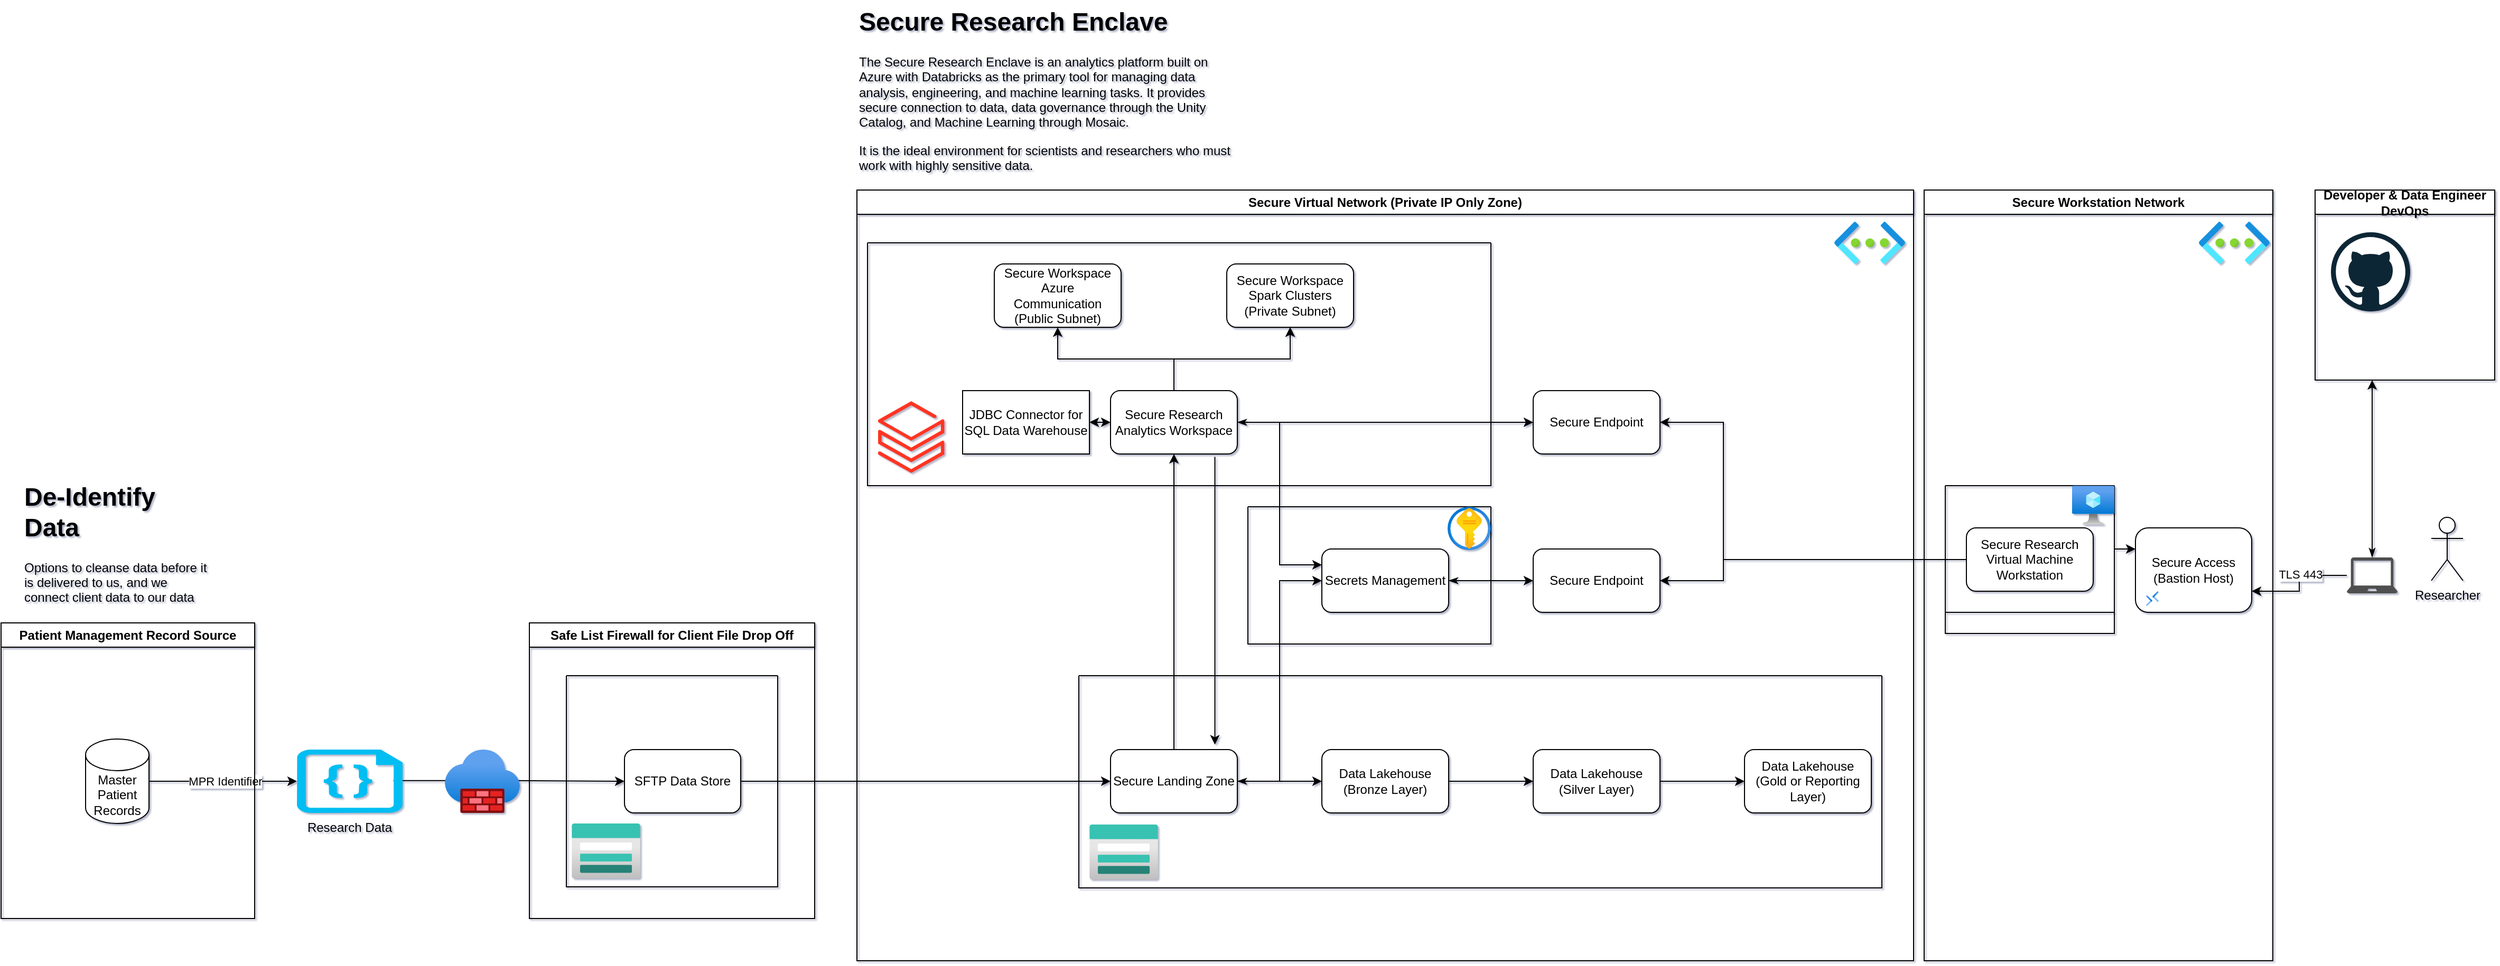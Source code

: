 <mxfile version="24.6.4" type="device">
  <diagram name="High-level Conceptual Architecture" id="-0Gru02Tls5q5714_EgE">
    <mxGraphModel dx="2937" dy="1911" grid="1" gridSize="10" guides="1" tooltips="1" connect="1" arrows="1" fold="1" page="0" pageScale="1" pageWidth="1100" pageHeight="850" math="0" shadow="1">
      <root>
        <mxCell id="0" />
        <mxCell id="1" parent="0" />
        <mxCell id="zwI30P8EwDaKmS_BEVi4-18" value="" style="edgeStyle=orthogonalEdgeStyle;rounded=0;orthogonalLoop=1;jettySize=auto;html=1;exitX=0.913;exitY=0.49;exitDx=0;exitDy=0;exitPerimeter=0;" parent="1" source="zwI30P8EwDaKmS_BEVi4-15" target="zwI30P8EwDaKmS_BEVi4-17" edge="1">
          <mxGeometry relative="1" as="geometry">
            <mxPoint x="-1110" y="-300.0" as="sourcePoint" />
          </mxGeometry>
        </mxCell>
        <mxCell id="zwI30P8EwDaKmS_BEVi4-15" value="Research Data" style="rounded=1;whiteSpace=wrap;html=1;verticalLabelPosition=bottom;verticalAlign=top;strokeColor=none;fillColor=#00BEF2;shape=mxgraph.azure.code_file;pointerEvents=1;" parent="1" vertex="1">
          <mxGeometry x="-1350" y="-330" width="100" height="60" as="geometry" />
        </mxCell>
        <mxCell id="KxjeUoDXZtToANiWjhU_-1" style="edgeStyle=orthogonalEdgeStyle;rounded=0;orthogonalLoop=1;jettySize=auto;html=1;" parent="1" source="zwI30P8EwDaKmS_BEVi4-17" target="zwI30P8EwDaKmS_BEVi4-21" edge="1">
          <mxGeometry relative="1" as="geometry" />
        </mxCell>
        <mxCell id="zwI30P8EwDaKmS_BEVi4-17" value="SFTP Data Store" style="rounded=1;whiteSpace=wrap;html=1;" parent="1" vertex="1">
          <mxGeometry x="-1040" y="-330" width="110" height="60" as="geometry" />
        </mxCell>
        <mxCell id="zwI30P8EwDaKmS_BEVi4-24" value="" style="edgeStyle=orthogonalEdgeStyle;rounded=0;orthogonalLoop=1;jettySize=auto;html=1;" parent="1" source="zwI30P8EwDaKmS_BEVi4-21" target="zwI30P8EwDaKmS_BEVi4-23" edge="1">
          <mxGeometry relative="1" as="geometry" />
        </mxCell>
        <mxCell id="zwI30P8EwDaKmS_BEVi4-35" value="" style="edgeStyle=orthogonalEdgeStyle;rounded=0;orthogonalLoop=1;jettySize=auto;html=1;" parent="1" source="zwI30P8EwDaKmS_BEVi4-21" target="zwI30P8EwDaKmS_BEVi4-34" edge="1">
          <mxGeometry relative="1" as="geometry" />
        </mxCell>
        <mxCell id="zwI30P8EwDaKmS_BEVi4-46" style="edgeStyle=orthogonalEdgeStyle;rounded=0;orthogonalLoop=1;jettySize=auto;html=1;entryX=0;entryY=0.5;entryDx=0;entryDy=0;startArrow=classicThin;startFill=1;" parent="1" source="zwI30P8EwDaKmS_BEVi4-21" target="zwI30P8EwDaKmS_BEVi4-44" edge="1">
          <mxGeometry relative="1" as="geometry" />
        </mxCell>
        <mxCell id="zwI30P8EwDaKmS_BEVi4-21" value="Secure Landing Zone" style="whiteSpace=wrap;html=1;rounded=1;" parent="1" vertex="1">
          <mxGeometry x="-580" y="-330" width="120" height="60" as="geometry" />
        </mxCell>
        <mxCell id="zwI30P8EwDaKmS_BEVi4-26" value="" style="edgeStyle=orthogonalEdgeStyle;rounded=0;orthogonalLoop=1;jettySize=auto;html=1;" parent="1" source="zwI30P8EwDaKmS_BEVi4-23" target="zwI30P8EwDaKmS_BEVi4-25" edge="1">
          <mxGeometry relative="1" as="geometry" />
        </mxCell>
        <mxCell id="zwI30P8EwDaKmS_BEVi4-23" value="Data Lakehouse (Bronze Layer)" style="whiteSpace=wrap;html=1;rounded=1;" parent="1" vertex="1">
          <mxGeometry x="-380" y="-330" width="120" height="60" as="geometry" />
        </mxCell>
        <mxCell id="zwI30P8EwDaKmS_BEVi4-28" value="" style="edgeStyle=orthogonalEdgeStyle;rounded=0;orthogonalLoop=1;jettySize=auto;html=1;" parent="1" source="zwI30P8EwDaKmS_BEVi4-25" target="zwI30P8EwDaKmS_BEVi4-27" edge="1">
          <mxGeometry relative="1" as="geometry" />
        </mxCell>
        <mxCell id="zwI30P8EwDaKmS_BEVi4-25" value="Data Lakehouse (Silver Layer)" style="whiteSpace=wrap;html=1;rounded=1;" parent="1" vertex="1">
          <mxGeometry x="-180" y="-330" width="120" height="60" as="geometry" />
        </mxCell>
        <mxCell id="zwI30P8EwDaKmS_BEVi4-27" value="Data Lakehouse (Gold or Reporting Layer)" style="whiteSpace=wrap;html=1;rounded=1;" parent="1" vertex="1">
          <mxGeometry x="20" y="-330" width="120" height="60" as="geometry" />
        </mxCell>
        <mxCell id="zwI30P8EwDaKmS_BEVi4-38" value="" style="edgeStyle=orthogonalEdgeStyle;rounded=0;orthogonalLoop=1;jettySize=auto;html=1;" parent="1" source="zwI30P8EwDaKmS_BEVi4-34" target="zwI30P8EwDaKmS_BEVi4-37" edge="1">
          <mxGeometry relative="1" as="geometry" />
        </mxCell>
        <mxCell id="zwI30P8EwDaKmS_BEVi4-39" value="" style="edgeStyle=orthogonalEdgeStyle;rounded=0;orthogonalLoop=1;jettySize=auto;html=1;" parent="1" source="zwI30P8EwDaKmS_BEVi4-34" target="zwI30P8EwDaKmS_BEVi4-37" edge="1">
          <mxGeometry relative="1" as="geometry" />
        </mxCell>
        <mxCell id="zwI30P8EwDaKmS_BEVi4-41" value="" style="edgeStyle=orthogonalEdgeStyle;rounded=0;orthogonalLoop=1;jettySize=auto;html=1;" parent="1" source="zwI30P8EwDaKmS_BEVi4-34" target="zwI30P8EwDaKmS_BEVi4-40" edge="1">
          <mxGeometry relative="1" as="geometry" />
        </mxCell>
        <mxCell id="zwI30P8EwDaKmS_BEVi4-45" style="edgeStyle=orthogonalEdgeStyle;rounded=0;orthogonalLoop=1;jettySize=auto;html=1;entryX=0;entryY=0.25;entryDx=0;entryDy=0;startArrow=classicThin;startFill=1;" parent="1" source="zwI30P8EwDaKmS_BEVi4-34" target="zwI30P8EwDaKmS_BEVi4-44" edge="1">
          <mxGeometry relative="1" as="geometry" />
        </mxCell>
        <mxCell id="zwI30P8EwDaKmS_BEVi4-54" value="" style="edgeStyle=orthogonalEdgeStyle;rounded=0;orthogonalLoop=1;jettySize=auto;html=1;" parent="1" source="zwI30P8EwDaKmS_BEVi4-34" target="zwI30P8EwDaKmS_BEVi4-53" edge="1">
          <mxGeometry relative="1" as="geometry" />
        </mxCell>
        <mxCell id="zwI30P8EwDaKmS_BEVi4-34" value="Secure Research Analytics Workspace" style="whiteSpace=wrap;html=1;rounded=1;" parent="1" vertex="1">
          <mxGeometry x="-580" y="-670" width="120" height="60" as="geometry" />
        </mxCell>
        <mxCell id="zwI30P8EwDaKmS_BEVi4-77" style="edgeStyle=orthogonalEdgeStyle;rounded=0;orthogonalLoop=1;jettySize=auto;html=1;entryX=1;entryY=0.5;entryDx=0;entryDy=0;" parent="1" source="zwI30P8EwDaKmS_BEVi4-36" target="zwI30P8EwDaKmS_BEVi4-53" edge="1">
          <mxGeometry relative="1" as="geometry">
            <Array as="points">
              <mxPoint y="-510" />
              <mxPoint y="-640" />
            </Array>
          </mxGeometry>
        </mxCell>
        <mxCell id="zwI30P8EwDaKmS_BEVi4-78" style="edgeStyle=orthogonalEdgeStyle;rounded=0;orthogonalLoop=1;jettySize=auto;html=1;entryX=1;entryY=0.5;entryDx=0;entryDy=0;" parent="1" source="zwI30P8EwDaKmS_BEVi4-36" target="zwI30P8EwDaKmS_BEVi4-51" edge="1">
          <mxGeometry relative="1" as="geometry">
            <Array as="points">
              <mxPoint y="-510" />
              <mxPoint y="-490" />
            </Array>
          </mxGeometry>
        </mxCell>
        <mxCell id="zwI30P8EwDaKmS_BEVi4-85" style="edgeStyle=orthogonalEdgeStyle;rounded=0;orthogonalLoop=1;jettySize=auto;html=1;exitX=0;exitY=0.5;exitDx=0;exitDy=0;entryX=0;entryY=0.25;entryDx=0;entryDy=0;" parent="1" source="zwI30P8EwDaKmS_BEVi4-36" target="zwI30P8EwDaKmS_BEVi4-50" edge="1">
          <mxGeometry relative="1" as="geometry">
            <mxPoint x="380" y="-470" as="targetPoint" />
          </mxGeometry>
        </mxCell>
        <mxCell id="zwI30P8EwDaKmS_BEVi4-36" value="Secure Research Virtual Machine Workstation" style="rounded=1;whiteSpace=wrap;html=1;" parent="1" vertex="1">
          <mxGeometry x="230" y="-540" width="120" height="60" as="geometry" />
        </mxCell>
        <mxCell id="zwI30P8EwDaKmS_BEVi4-52" value="" style="edgeStyle=orthogonalEdgeStyle;rounded=0;orthogonalLoop=1;jettySize=auto;html=1;startArrow=classicThin;startFill=1;" parent="1" source="zwI30P8EwDaKmS_BEVi4-44" target="zwI30P8EwDaKmS_BEVi4-51" edge="1">
          <mxGeometry relative="1" as="geometry" />
        </mxCell>
        <mxCell id="zwI30P8EwDaKmS_BEVi4-44" value="Secrets Management" style="rounded=1;whiteSpace=wrap;html=1;" parent="1" vertex="1">
          <mxGeometry x="-380" y="-520" width="120" height="60" as="geometry" />
        </mxCell>
        <mxCell id="zwI30P8EwDaKmS_BEVi4-47" value="Researcher" style="shape=umlActor;verticalLabelPosition=bottom;verticalAlign=top;html=1;outlineConnect=0;" parent="1" vertex="1">
          <mxGeometry x="670" y="-550" width="30" height="60" as="geometry" />
        </mxCell>
        <mxCell id="zwI30P8EwDaKmS_BEVi4-50" value="Secure Access (Bastion Host)" style="rounded=1;whiteSpace=wrap;html=1;" parent="1" vertex="1">
          <mxGeometry x="390" y="-540" width="110" height="80" as="geometry" />
        </mxCell>
        <mxCell id="zwI30P8EwDaKmS_BEVi4-51" value="Secure Endpoint" style="whiteSpace=wrap;html=1;rounded=1;" parent="1" vertex="1">
          <mxGeometry x="-180" y="-520" width="120" height="60" as="geometry" />
        </mxCell>
        <mxCell id="zwI30P8EwDaKmS_BEVi4-53" value="Secure Endpoint" style="whiteSpace=wrap;html=1;rounded=1;" parent="1" vertex="1">
          <mxGeometry x="-180" y="-670" width="120" height="60" as="geometry" />
        </mxCell>
        <mxCell id="zwI30P8EwDaKmS_BEVi4-56" style="edgeStyle=orthogonalEdgeStyle;rounded=0;orthogonalLoop=1;jettySize=auto;html=1;entryX=0.823;entryY=-0.079;entryDx=0;entryDy=0;entryPerimeter=0;exitX=0.823;exitY=1.046;exitDx=0;exitDy=0;exitPerimeter=0;" parent="1" source="zwI30P8EwDaKmS_BEVi4-34" target="zwI30P8EwDaKmS_BEVi4-21" edge="1">
          <mxGeometry relative="1" as="geometry" />
        </mxCell>
        <mxCell id="zwI30P8EwDaKmS_BEVi4-57" value="" style="swimlane;startSize=0;" parent="1" vertex="1">
          <mxGeometry x="-610" y="-400" width="760" height="201" as="geometry" />
        </mxCell>
        <mxCell id="zwI30P8EwDaKmS_BEVi4-58" value="" style="image;aspect=fixed;html=1;points=[];align=center;fontSize=12;image=img/lib/azure2/storage/Storage_Accounts.svg;" parent="zwI30P8EwDaKmS_BEVi4-57" vertex="1">
          <mxGeometry x="10" y="141" width="65" height="52" as="geometry" />
        </mxCell>
        <mxCell id="zwI30P8EwDaKmS_BEVi4-65" value="" style="swimlane;startSize=0;" parent="1" vertex="1">
          <mxGeometry x="-810" y="-810" width="590" height="230" as="geometry" />
        </mxCell>
        <mxCell id="zwI30P8EwDaKmS_BEVi4-66" value="" style="image;aspect=fixed;html=1;points=[];align=center;fontSize=12;image=img/lib/azure2/analytics/Azure_Databricks.svg;" parent="zwI30P8EwDaKmS_BEVi4-65" vertex="1">
          <mxGeometry x="10" y="150" width="62.8" height="68" as="geometry" />
        </mxCell>
        <mxCell id="zwI30P8EwDaKmS_BEVi4-67" value="" style="swimlane;startSize=0;" parent="1" vertex="1">
          <mxGeometry x="-450" y="-560" width="230" height="130" as="geometry" />
        </mxCell>
        <mxCell id="zwI30P8EwDaKmS_BEVi4-69" value="" style="image;aspect=fixed;html=1;points=[];align=center;fontSize=12;image=img/lib/azure2/security/Key_Vaults.svg;" parent="zwI30P8EwDaKmS_BEVi4-67" vertex="1">
          <mxGeometry x="189" width="41" height="41" as="geometry" />
        </mxCell>
        <mxCell id="zwI30P8EwDaKmS_BEVi4-70" value="" style="swimlane;startSize=0;" parent="1" vertex="1">
          <mxGeometry x="210" y="-580" width="160" height="140" as="geometry" />
        </mxCell>
        <mxCell id="zwI30P8EwDaKmS_BEVi4-71" value="" style="image;aspect=fixed;html=1;points=[];align=center;fontSize=12;image=img/lib/azure2/compute/Virtual_Machine.svg;" parent="zwI30P8EwDaKmS_BEVi4-70" vertex="1">
          <mxGeometry x="120" width="40" height="37.1" as="geometry" />
        </mxCell>
        <mxCell id="zwI30P8EwDaKmS_BEVi4-74" value="Secure Workstation Network" style="swimlane;whiteSpace=wrap;html=1;" parent="1" vertex="1">
          <mxGeometry x="190" y="-860" width="330" height="730" as="geometry" />
        </mxCell>
        <mxCell id="zwI30P8EwDaKmS_BEVi4-75" value="" style="image;aspect=fixed;html=1;points=[];align=center;fontSize=12;image=img/lib/azure2/networking/Virtual_Networks.svg;" parent="zwI30P8EwDaKmS_BEVi4-74" vertex="1">
          <mxGeometry x="260" y="30" width="67" height="40" as="geometry" />
        </mxCell>
        <mxCell id="zwI30P8EwDaKmS_BEVi4-101" value="" style="image;aspect=fixed;html=1;points=[];align=center;fontSize=12;image=img/lib/azure2/networking/Bastions.svg;" parent="zwI30P8EwDaKmS_BEVi4-74" vertex="1">
          <mxGeometry x="210" y="380" width="12" height="14.07" as="geometry" />
        </mxCell>
        <mxCell id="zwI30P8EwDaKmS_BEVi4-89" value="" style="swimlane;startSize=0;" parent="1" vertex="1">
          <mxGeometry x="-1095" y="-400" width="200" height="200" as="geometry" />
        </mxCell>
        <mxCell id="zwI30P8EwDaKmS_BEVi4-92" value="" style="image;aspect=fixed;html=1;points=[];align=center;fontSize=12;image=img/lib/azure2/storage/Storage_Accounts.svg;" parent="zwI30P8EwDaKmS_BEVi4-89" vertex="1">
          <mxGeometry x="5" y="140" width="65" height="52" as="geometry" />
        </mxCell>
        <mxCell id="zwI30P8EwDaKmS_BEVi4-93" value="Safe List Firewall for Client File Drop Off" style="swimlane;whiteSpace=wrap;html=1;" parent="1" vertex="1">
          <mxGeometry x="-1130" y="-450" width="270" height="280" as="geometry" />
        </mxCell>
        <mxCell id="zwI30P8EwDaKmS_BEVi4-94" value="" style="image;aspect=fixed;html=1;points=[];align=center;fontSize=12;image=img/lib/azure2/networking/Firewalls.svg;" parent="1" vertex="1">
          <mxGeometry x="-1210" y="-330" width="71" height="60" as="geometry" />
        </mxCell>
        <mxCell id="zwI30P8EwDaKmS_BEVi4-72" value="Secure Virtual Network (Private IP Only Zone)" style="swimlane;whiteSpace=wrap;html=1;" parent="1" vertex="1">
          <mxGeometry x="-820" y="-860" width="1000" height="730" as="geometry" />
        </mxCell>
        <mxCell id="zwI30P8EwDaKmS_BEVi4-100" value="" style="image;aspect=fixed;html=1;points=[];align=center;fontSize=12;image=img/lib/azure2/networking/Virtual_Networks.svg;" parent="zwI30P8EwDaKmS_BEVi4-72" vertex="1">
          <mxGeometry x="925" y="30" width="67" height="40" as="geometry" />
        </mxCell>
        <mxCell id="49j1Ieq9wWDRTVvwm-70-3" style="edgeStyle=orthogonalEdgeStyle;rounded=0;orthogonalLoop=1;jettySize=auto;html=1;startArrow=classic;startFill=1;" edge="1" parent="zwI30P8EwDaKmS_BEVi4-72" source="NyYtUnFKHd8xp17qxu2A-6">
          <mxGeometry relative="1" as="geometry">
            <mxPoint x="240" y="220" as="targetPoint" />
          </mxGeometry>
        </mxCell>
        <mxCell id="NyYtUnFKHd8xp17qxu2A-6" value="JDBC Connector for SQL Data Warehouse" style="rounded=0;whiteSpace=wrap;html=1;" parent="zwI30P8EwDaKmS_BEVi4-72" vertex="1">
          <mxGeometry x="100" y="190" width="120" height="60" as="geometry" />
        </mxCell>
        <mxCell id="zwI30P8EwDaKmS_BEVi4-40" value="Secure Workspace Azure Communication (Public Subnet)" style="whiteSpace=wrap;html=1;rounded=1;" parent="zwI30P8EwDaKmS_BEVi4-72" vertex="1">
          <mxGeometry x="130" y="70" width="120" height="60" as="geometry" />
        </mxCell>
        <mxCell id="zwI30P8EwDaKmS_BEVi4-37" value="Secure Workspace Spark Clusters (Private Subnet)" style="whiteSpace=wrap;html=1;rounded=1;" parent="zwI30P8EwDaKmS_BEVi4-72" vertex="1">
          <mxGeometry x="350" y="70" width="120" height="60" as="geometry" />
        </mxCell>
        <mxCell id="zwI30P8EwDaKmS_BEVi4-97" style="edgeStyle=orthogonalEdgeStyle;rounded=0;orthogonalLoop=1;jettySize=auto;html=1;entryX=1;entryY=0.75;entryDx=0;entryDy=0;" parent="1" source="zwI30P8EwDaKmS_BEVi4-96" target="zwI30P8EwDaKmS_BEVi4-50" edge="1">
          <mxGeometry relative="1" as="geometry" />
        </mxCell>
        <mxCell id="zwI30P8EwDaKmS_BEVi4-98" value="TLS 443" style="edgeLabel;html=1;align=center;verticalAlign=middle;resizable=0;points=[];" parent="zwI30P8EwDaKmS_BEVi4-97" vertex="1" connectable="0">
          <mxGeometry x="-0.148" y="-1" relative="1" as="geometry">
            <mxPoint as="offset" />
          </mxGeometry>
        </mxCell>
        <mxCell id="NyYtUnFKHd8xp17qxu2A-4" style="rounded=0;orthogonalLoop=1;jettySize=auto;html=1;startArrow=classicThin;startFill=1;" parent="1" source="zwI30P8EwDaKmS_BEVi4-96" edge="1">
          <mxGeometry relative="1" as="geometry">
            <mxPoint x="614" y="-680" as="targetPoint" />
          </mxGeometry>
        </mxCell>
        <mxCell id="zwI30P8EwDaKmS_BEVi4-96" value="" style="sketch=0;pointerEvents=1;shadow=0;dashed=0;html=1;strokeColor=none;fillColor=#505050;labelPosition=center;verticalLabelPosition=bottom;verticalAlign=top;outlineConnect=0;align=center;shape=mxgraph.office.devices.laptop;" parent="1" vertex="1">
          <mxGeometry x="590" y="-512" width="48" height="34" as="geometry" />
        </mxCell>
        <mxCell id="zwI30P8EwDaKmS_BEVi4-99" value="&lt;h1 style=&quot;margin-top: 0px;&quot;&gt;Secure Research Enclave&lt;/h1&gt;&lt;p&gt;The Secure Research Enclave is an analytics platform built on Azure with Databricks as the primary tool for managing data analysis, engineering, and machine learning tasks. It provides secure connection to data, data governance through the Unity Catalog, and Machine Learning through Mosaic.&lt;/p&gt;&lt;p&gt;It is the ideal environment for scientists and researchers who must work with highly sensitive data.&lt;/p&gt;" style="text;html=1;whiteSpace=wrap;overflow=hidden;rounded=0;" parent="1" vertex="1">
          <mxGeometry x="-820" y="-1040" width="360" height="170" as="geometry" />
        </mxCell>
        <mxCell id="NyYtUnFKHd8xp17qxu2A-1" value="Developer &amp;amp; Data Engineer DevOps" style="swimlane;whiteSpace=wrap;html=1;" parent="1" vertex="1">
          <mxGeometry x="560" y="-860" width="170" height="180" as="geometry" />
        </mxCell>
        <mxCell id="NyYtUnFKHd8xp17qxu2A-2" value="" style="dashed=0;outlineConnect=0;html=1;align=center;labelPosition=center;verticalLabelPosition=bottom;verticalAlign=top;shape=mxgraph.weblogos.github" parent="NyYtUnFKHd8xp17qxu2A-1" vertex="1">
          <mxGeometry x="15" y="40" width="75" height="75" as="geometry" />
        </mxCell>
        <mxCell id="NyYtUnFKHd8xp17qxu2A-8" style="edgeStyle=orthogonalEdgeStyle;rounded=0;orthogonalLoop=1;jettySize=auto;html=1;entryX=0;entryY=0.5;entryDx=0;entryDy=0;entryPerimeter=0;" parent="1" source="NyYtUnFKHd8xp17qxu2A-7" target="zwI30P8EwDaKmS_BEVi4-15" edge="1">
          <mxGeometry relative="1" as="geometry" />
        </mxCell>
        <mxCell id="NyYtUnFKHd8xp17qxu2A-9" value="MPR Identifier" style="edgeLabel;html=1;align=center;verticalAlign=middle;resizable=0;points=[];" parent="NyYtUnFKHd8xp17qxu2A-8" vertex="1" connectable="0">
          <mxGeometry x="0.024" relative="1" as="geometry">
            <mxPoint as="offset" />
          </mxGeometry>
        </mxCell>
        <mxCell id="NyYtUnFKHd8xp17qxu2A-10" value="&lt;h1 style=&quot;margin-top: 0px;&quot;&gt;De-Identify Data&lt;/h1&gt;&lt;p&gt;Options to cleanse data before it is delivered to us, and we connect client data to our data with this identity that relates back to cleansed data.&lt;/p&gt;" style="text;html=1;whiteSpace=wrap;overflow=hidden;rounded=0;" parent="1" vertex="1">
          <mxGeometry x="-1610" y="-590" width="180" height="120" as="geometry" />
        </mxCell>
        <mxCell id="49j1Ieq9wWDRTVvwm-70-1" value="Patient Management Record Source" style="swimlane;whiteSpace=wrap;html=1;" vertex="1" parent="1">
          <mxGeometry x="-1630" y="-450" width="240" height="280" as="geometry" />
        </mxCell>
        <mxCell id="NyYtUnFKHd8xp17qxu2A-7" value="Master Patient Records" style="shape=cylinder3;whiteSpace=wrap;html=1;boundedLbl=1;backgroundOutline=1;size=15;" parent="49j1Ieq9wWDRTVvwm-70-1" vertex="1">
          <mxGeometry x="80" y="110" width="60" height="80" as="geometry" />
        </mxCell>
      </root>
    </mxGraphModel>
  </diagram>
</mxfile>
